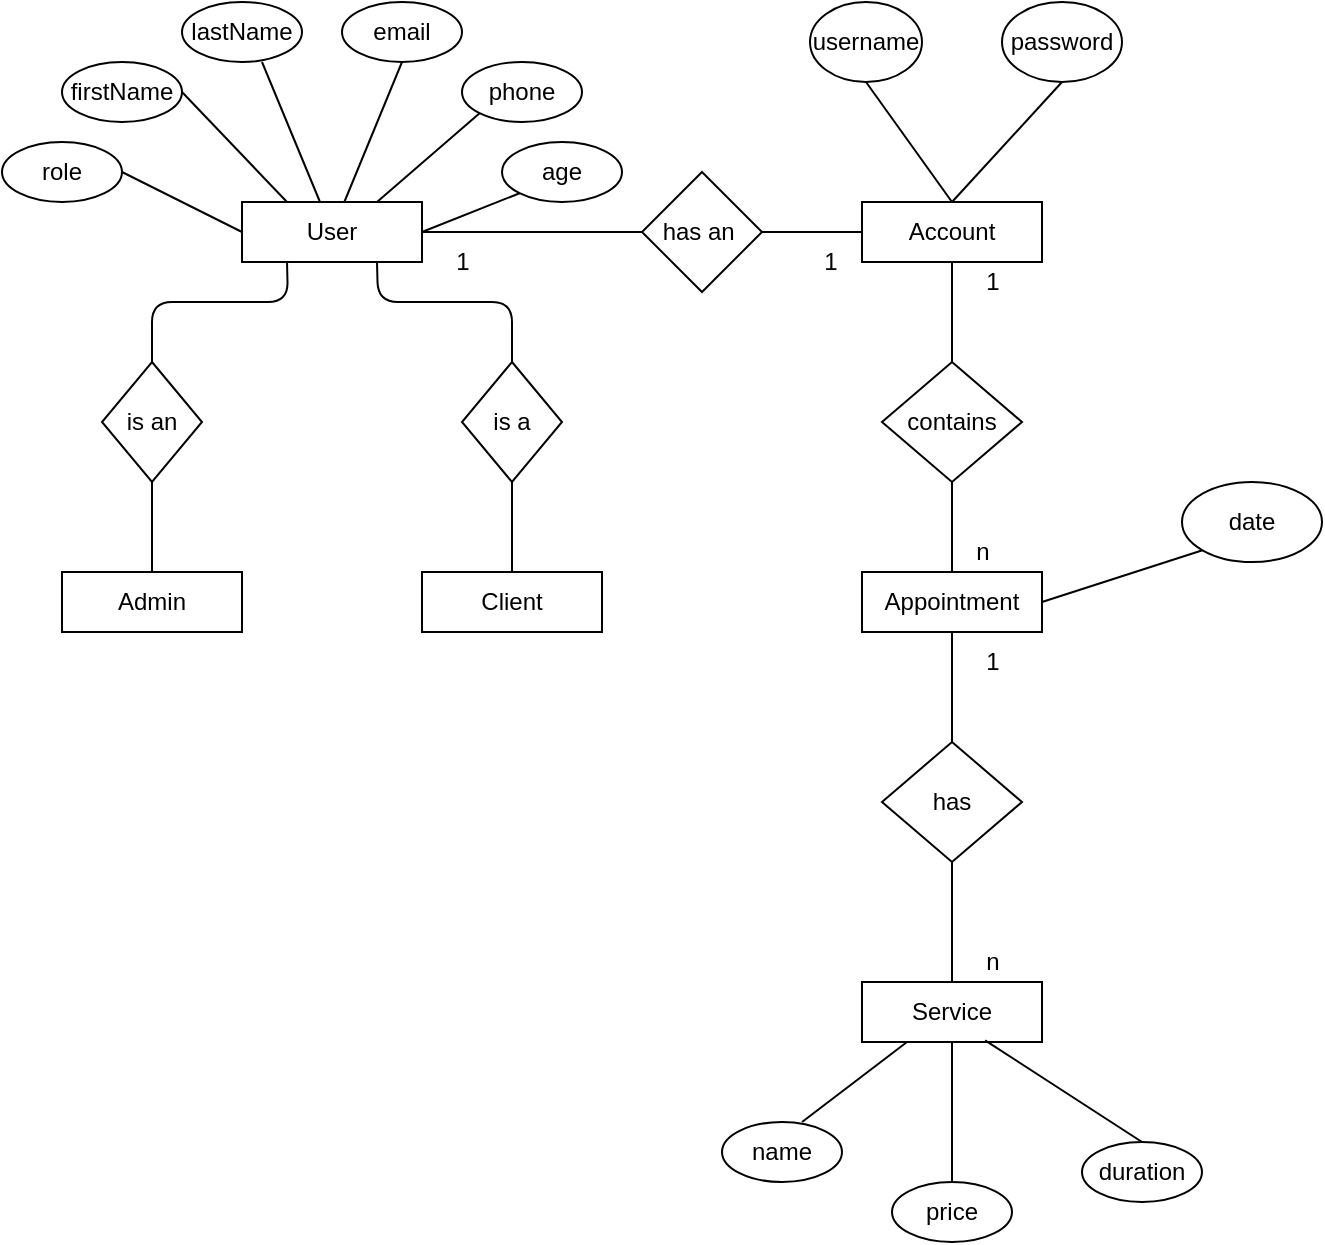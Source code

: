 <mxfile version="14.5.8" type="device"><diagram id="MX1yRGewvtkTQt9ZxUWr" name="Page-1"><mxGraphModel dx="700" dy="569" grid="1" gridSize="10" guides="1" tooltips="1" connect="1" arrows="1" fold="1" page="1" pageScale="1" pageWidth="827" pageHeight="1169" math="0" shadow="0"><root><mxCell id="0"/><mxCell id="1" parent="0"/><mxCell id="FF9OXGuWJW3pzG9au8JO-1" value="User" style="rounded=0;whiteSpace=wrap;html=1;" vertex="1" parent="1"><mxGeometry x="130" y="140" width="90" height="30" as="geometry"/></mxCell><mxCell id="FF9OXGuWJW3pzG9au8JO-2" value="Client" style="rounded=0;whiteSpace=wrap;html=1;" vertex="1" parent="1"><mxGeometry x="220" y="325" width="90" height="30" as="geometry"/></mxCell><mxCell id="FF9OXGuWJW3pzG9au8JO-4" value="Admin" style="rounded=0;whiteSpace=wrap;html=1;" vertex="1" parent="1"><mxGeometry x="40" y="325" width="90" height="30" as="geometry"/></mxCell><mxCell id="FF9OXGuWJW3pzG9au8JO-5" value="Account" style="rounded=0;whiteSpace=wrap;html=1;" vertex="1" parent="1"><mxGeometry x="440" y="140" width="90" height="30" as="geometry"/></mxCell><mxCell id="FF9OXGuWJW3pzG9au8JO-6" value="Appointment" style="rounded=0;whiteSpace=wrap;html=1;" vertex="1" parent="1"><mxGeometry x="440" y="325" width="90" height="30" as="geometry"/></mxCell><mxCell id="FF9OXGuWJW3pzG9au8JO-7" value="Service" style="rounded=0;whiteSpace=wrap;html=1;" vertex="1" parent="1"><mxGeometry x="440" y="530" width="90" height="30" as="geometry"/></mxCell><mxCell id="FF9OXGuWJW3pzG9au8JO-9" value="is an" style="rhombus;whiteSpace=wrap;html=1;" vertex="1" parent="1"><mxGeometry x="60" y="220" width="50" height="60" as="geometry"/></mxCell><mxCell id="FF9OXGuWJW3pzG9au8JO-10" value="is a" style="rhombus;whiteSpace=wrap;html=1;" vertex="1" parent="1"><mxGeometry x="240" y="220" width="50" height="60" as="geometry"/></mxCell><mxCell id="FF9OXGuWJW3pzG9au8JO-11" value="has an&amp;nbsp;" style="rhombus;whiteSpace=wrap;html=1;" vertex="1" parent="1"><mxGeometry x="330" y="125" width="60" height="60" as="geometry"/></mxCell><mxCell id="FF9OXGuWJW3pzG9au8JO-12" value="contains" style="rhombus;whiteSpace=wrap;html=1;" vertex="1" parent="1"><mxGeometry x="450" y="220" width="70" height="60" as="geometry"/></mxCell><mxCell id="FF9OXGuWJW3pzG9au8JO-13" value="has" style="rhombus;whiteSpace=wrap;html=1;" vertex="1" parent="1"><mxGeometry x="450" y="410" width="70" height="60" as="geometry"/></mxCell><mxCell id="FF9OXGuWJW3pzG9au8JO-14" value="role" style="ellipse;whiteSpace=wrap;html=1;" vertex="1" parent="1"><mxGeometry x="10" y="110" width="60" height="30" as="geometry"/></mxCell><mxCell id="FF9OXGuWJW3pzG9au8JO-15" value="firstName" style="ellipse;whiteSpace=wrap;html=1;" vertex="1" parent="1"><mxGeometry x="40" y="70" width="60" height="30" as="geometry"/></mxCell><mxCell id="FF9OXGuWJW3pzG9au8JO-18" value="lastName" style="ellipse;whiteSpace=wrap;html=1;" vertex="1" parent="1"><mxGeometry x="100" y="40" width="60" height="30" as="geometry"/></mxCell><mxCell id="FF9OXGuWJW3pzG9au8JO-19" value="age" style="ellipse;whiteSpace=wrap;html=1;" vertex="1" parent="1"><mxGeometry x="260" y="110" width="60" height="30" as="geometry"/></mxCell><mxCell id="FF9OXGuWJW3pzG9au8JO-20" value="phone" style="ellipse;whiteSpace=wrap;html=1;" vertex="1" parent="1"><mxGeometry x="240" y="70" width="60" height="30" as="geometry"/></mxCell><mxCell id="FF9OXGuWJW3pzG9au8JO-21" value="email" style="ellipse;whiteSpace=wrap;html=1;" vertex="1" parent="1"><mxGeometry x="180" y="40" width="60" height="30" as="geometry"/></mxCell><mxCell id="FF9OXGuWJW3pzG9au8JO-23" value="" style="endArrow=none;html=1;exitX=1;exitY=0.5;exitDx=0;exitDy=0;entryX=0;entryY=0.5;entryDx=0;entryDy=0;" edge="1" parent="1" source="FF9OXGuWJW3pzG9au8JO-14" target="FF9OXGuWJW3pzG9au8JO-1"><mxGeometry width="50" height="50" relative="1" as="geometry"><mxPoint x="240" y="340" as="sourcePoint"/><mxPoint x="290" y="290" as="targetPoint"/></mxGeometry></mxCell><mxCell id="FF9OXGuWJW3pzG9au8JO-24" value="" style="endArrow=none;html=1;exitX=1;exitY=0.5;exitDx=0;exitDy=0;entryX=0.25;entryY=0;entryDx=0;entryDy=0;" edge="1" parent="1" source="FF9OXGuWJW3pzG9au8JO-15" target="FF9OXGuWJW3pzG9au8JO-1"><mxGeometry width="50" height="50" relative="1" as="geometry"><mxPoint x="240" y="340" as="sourcePoint"/><mxPoint x="290" y="290" as="targetPoint"/></mxGeometry></mxCell><mxCell id="FF9OXGuWJW3pzG9au8JO-25" value="" style="endArrow=none;html=1;" edge="1" parent="1"><mxGeometry width="50" height="50" relative="1" as="geometry"><mxPoint x="140" y="70" as="sourcePoint"/><mxPoint x="169" y="140" as="targetPoint"/></mxGeometry></mxCell><mxCell id="FF9OXGuWJW3pzG9au8JO-26" value="" style="endArrow=none;html=1;exitX=0.5;exitY=1;exitDx=0;exitDy=0;" edge="1" parent="1" source="FF9OXGuWJW3pzG9au8JO-21" target="FF9OXGuWJW3pzG9au8JO-1"><mxGeometry width="50" height="50" relative="1" as="geometry"><mxPoint x="240" y="340" as="sourcePoint"/><mxPoint x="290" y="290" as="targetPoint"/></mxGeometry></mxCell><mxCell id="FF9OXGuWJW3pzG9au8JO-27" value="" style="endArrow=none;html=1;entryX=0;entryY=1;entryDx=0;entryDy=0;exitX=0.75;exitY=0;exitDx=0;exitDy=0;" edge="1" parent="1" source="FF9OXGuWJW3pzG9au8JO-1" target="FF9OXGuWJW3pzG9au8JO-20"><mxGeometry width="50" height="50" relative="1" as="geometry"><mxPoint x="240" y="340" as="sourcePoint"/><mxPoint x="290" y="290" as="targetPoint"/></mxGeometry></mxCell><mxCell id="FF9OXGuWJW3pzG9au8JO-28" value="" style="endArrow=none;html=1;entryX=0;entryY=1;entryDx=0;entryDy=0;exitX=1;exitY=0.5;exitDx=0;exitDy=0;" edge="1" parent="1" source="FF9OXGuWJW3pzG9au8JO-1" target="FF9OXGuWJW3pzG9au8JO-19"><mxGeometry width="50" height="50" relative="1" as="geometry"><mxPoint x="240" y="340" as="sourcePoint"/><mxPoint x="290" y="290" as="targetPoint"/></mxGeometry></mxCell><mxCell id="FF9OXGuWJW3pzG9au8JO-29" value="" style="endArrow=none;html=1;exitX=0.25;exitY=1;exitDx=0;exitDy=0;entryX=0.5;entryY=0;entryDx=0;entryDy=0;" edge="1" parent="1" source="FF9OXGuWJW3pzG9au8JO-1" target="FF9OXGuWJW3pzG9au8JO-9"><mxGeometry width="50" height="50" relative="1" as="geometry"><mxPoint x="240" y="340" as="sourcePoint"/><mxPoint x="290" y="290" as="targetPoint"/><Array as="points"><mxPoint x="153" y="190"/><mxPoint x="85" y="190"/></Array></mxGeometry></mxCell><mxCell id="FF9OXGuWJW3pzG9au8JO-30" value="" style="endArrow=none;html=1;exitX=0.5;exitY=1;exitDx=0;exitDy=0;entryX=0.5;entryY=0;entryDx=0;entryDy=0;" edge="1" parent="1" source="FF9OXGuWJW3pzG9au8JO-9" target="FF9OXGuWJW3pzG9au8JO-4"><mxGeometry width="50" height="50" relative="1" as="geometry"><mxPoint x="240" y="340" as="sourcePoint"/><mxPoint x="85" y="320" as="targetPoint"/></mxGeometry></mxCell><mxCell id="FF9OXGuWJW3pzG9au8JO-31" value="" style="endArrow=none;html=1;exitX=0.5;exitY=0;exitDx=0;exitDy=0;entryX=0.5;entryY=1;entryDx=0;entryDy=0;" edge="1" parent="1" source="FF9OXGuWJW3pzG9au8JO-2" target="FF9OXGuWJW3pzG9au8JO-10"><mxGeometry width="50" height="50" relative="1" as="geometry"><mxPoint x="240" y="340" as="sourcePoint"/><mxPoint x="290" y="290" as="targetPoint"/></mxGeometry></mxCell><mxCell id="FF9OXGuWJW3pzG9au8JO-32" value="" style="endArrow=none;html=1;entryX=0.75;entryY=1;entryDx=0;entryDy=0;exitX=0.5;exitY=0;exitDx=0;exitDy=0;" edge="1" parent="1" source="FF9OXGuWJW3pzG9au8JO-10" target="FF9OXGuWJW3pzG9au8JO-1"><mxGeometry width="50" height="50" relative="1" as="geometry"><mxPoint x="240" y="340" as="sourcePoint"/><mxPoint x="290" y="290" as="targetPoint"/><Array as="points"><mxPoint x="265" y="190"/><mxPoint x="198" y="190"/></Array></mxGeometry></mxCell><mxCell id="FF9OXGuWJW3pzG9au8JO-33" value="" style="endArrow=none;html=1;exitX=1;exitY=0.5;exitDx=0;exitDy=0;entryX=0;entryY=0.5;entryDx=0;entryDy=0;" edge="1" parent="1" source="FF9OXGuWJW3pzG9au8JO-1" target="FF9OXGuWJW3pzG9au8JO-11"><mxGeometry width="50" height="50" relative="1" as="geometry"><mxPoint x="240" y="340" as="sourcePoint"/><mxPoint x="290" y="290" as="targetPoint"/></mxGeometry></mxCell><mxCell id="FF9OXGuWJW3pzG9au8JO-34" value="" style="endArrow=none;html=1;exitX=1;exitY=0.5;exitDx=0;exitDy=0;entryX=0;entryY=0.5;entryDx=0;entryDy=0;" edge="1" parent="1" source="FF9OXGuWJW3pzG9au8JO-11" target="FF9OXGuWJW3pzG9au8JO-5"><mxGeometry width="50" height="50" relative="1" as="geometry"><mxPoint x="240" y="340" as="sourcePoint"/><mxPoint x="290" y="290" as="targetPoint"/></mxGeometry></mxCell><mxCell id="FF9OXGuWJW3pzG9au8JO-35" value="" style="endArrow=none;html=1;exitX=0.5;exitY=1;exitDx=0;exitDy=0;entryX=0.5;entryY=0;entryDx=0;entryDy=0;" edge="1" parent="1" source="FF9OXGuWJW3pzG9au8JO-5" target="FF9OXGuWJW3pzG9au8JO-12"><mxGeometry width="50" height="50" relative="1" as="geometry"><mxPoint x="240" y="340" as="sourcePoint"/><mxPoint x="290" y="290" as="targetPoint"/></mxGeometry></mxCell><mxCell id="FF9OXGuWJW3pzG9au8JO-36" value="" style="endArrow=none;html=1;exitX=0.5;exitY=1;exitDx=0;exitDy=0;entryX=0.5;entryY=0;entryDx=0;entryDy=0;" edge="1" parent="1" source="FF9OXGuWJW3pzG9au8JO-12" target="FF9OXGuWJW3pzG9au8JO-6"><mxGeometry width="50" height="50" relative="1" as="geometry"><mxPoint x="240" y="340" as="sourcePoint"/><mxPoint x="485" y="330" as="targetPoint"/></mxGeometry></mxCell><mxCell id="FF9OXGuWJW3pzG9au8JO-37" value="" style="endArrow=none;html=1;exitX=0.5;exitY=1;exitDx=0;exitDy=0;" edge="1" parent="1" source="FF9OXGuWJW3pzG9au8JO-6" target="FF9OXGuWJW3pzG9au8JO-13"><mxGeometry width="50" height="50" relative="1" as="geometry"><mxPoint x="240" y="340" as="sourcePoint"/><mxPoint x="487" y="410" as="targetPoint"/></mxGeometry></mxCell><mxCell id="FF9OXGuWJW3pzG9au8JO-38" value="" style="endArrow=none;html=1;exitX=0.5;exitY=1;exitDx=0;exitDy=0;entryX=0.5;entryY=0;entryDx=0;entryDy=0;" edge="1" parent="1" source="FF9OXGuWJW3pzG9au8JO-13" target="FF9OXGuWJW3pzG9au8JO-7"><mxGeometry width="50" height="50" relative="1" as="geometry"><mxPoint x="240" y="340" as="sourcePoint"/><mxPoint x="290" y="290" as="targetPoint"/></mxGeometry></mxCell><mxCell id="FF9OXGuWJW3pzG9au8JO-39" value="username" style="ellipse;whiteSpace=wrap;html=1;" vertex="1" parent="1"><mxGeometry x="414" y="40" width="56" height="40" as="geometry"/></mxCell><mxCell id="FF9OXGuWJW3pzG9au8JO-40" value="password" style="ellipse;whiteSpace=wrap;html=1;" vertex="1" parent="1"><mxGeometry x="510" y="40" width="60" height="40" as="geometry"/></mxCell><mxCell id="FF9OXGuWJW3pzG9au8JO-41" value="" style="endArrow=none;html=1;entryX=0.5;entryY=1;entryDx=0;entryDy=0;exitX=0.5;exitY=0;exitDx=0;exitDy=0;" edge="1" parent="1" source="FF9OXGuWJW3pzG9au8JO-5" target="FF9OXGuWJW3pzG9au8JO-39"><mxGeometry width="50" height="50" relative="1" as="geometry"><mxPoint x="240" y="340" as="sourcePoint"/><mxPoint x="290" y="290" as="targetPoint"/></mxGeometry></mxCell><mxCell id="FF9OXGuWJW3pzG9au8JO-42" value="" style="endArrow=none;html=1;entryX=0.5;entryY=1;entryDx=0;entryDy=0;exitX=0.5;exitY=0;exitDx=0;exitDy=0;" edge="1" parent="1" source="FF9OXGuWJW3pzG9au8JO-5" target="FF9OXGuWJW3pzG9au8JO-40"><mxGeometry width="50" height="50" relative="1" as="geometry"><mxPoint x="240" y="340" as="sourcePoint"/><mxPoint x="290" y="290" as="targetPoint"/></mxGeometry></mxCell><mxCell id="FF9OXGuWJW3pzG9au8JO-43" value="date" style="ellipse;whiteSpace=wrap;html=1;" vertex="1" parent="1"><mxGeometry x="600" y="280" width="70" height="40" as="geometry"/></mxCell><mxCell id="FF9OXGuWJW3pzG9au8JO-44" value="" style="endArrow=none;html=1;exitX=1;exitY=0.5;exitDx=0;exitDy=0;entryX=0;entryY=1;entryDx=0;entryDy=0;" edge="1" parent="1" source="FF9OXGuWJW3pzG9au8JO-6" target="FF9OXGuWJW3pzG9au8JO-43"><mxGeometry width="50" height="50" relative="1" as="geometry"><mxPoint x="390" y="440" as="sourcePoint"/><mxPoint x="440" y="390" as="targetPoint"/></mxGeometry></mxCell><mxCell id="FF9OXGuWJW3pzG9au8JO-45" value="duration" style="ellipse;whiteSpace=wrap;html=1;" vertex="1" parent="1"><mxGeometry x="550" y="610" width="60" height="30" as="geometry"/></mxCell><mxCell id="FF9OXGuWJW3pzG9au8JO-46" value="price" style="ellipse;whiteSpace=wrap;html=1;" vertex="1" parent="1"><mxGeometry x="455" y="630" width="60" height="30" as="geometry"/></mxCell><mxCell id="FF9OXGuWJW3pzG9au8JO-47" value="name" style="ellipse;whiteSpace=wrap;html=1;" vertex="1" parent="1"><mxGeometry x="370" y="600" width="60" height="30" as="geometry"/></mxCell><mxCell id="FF9OXGuWJW3pzG9au8JO-48" value="" style="endArrow=none;html=1;exitX=0.667;exitY=0;exitDx=0;exitDy=0;entryX=0.25;entryY=1;entryDx=0;entryDy=0;exitPerimeter=0;" edge="1" parent="1" source="FF9OXGuWJW3pzG9au8JO-47" target="FF9OXGuWJW3pzG9au8JO-7"><mxGeometry width="50" height="50" relative="1" as="geometry"><mxPoint x="474" y="950" as="sourcePoint"/><mxPoint x="415.176" y="750" as="targetPoint"/></mxGeometry></mxCell><mxCell id="FF9OXGuWJW3pzG9au8JO-49" value="" style="endArrow=none;html=1;entryX=0.5;entryY=0;entryDx=0;entryDy=0;exitX=0.5;exitY=1;exitDx=0;exitDy=0;" edge="1" parent="1" target="FF9OXGuWJW3pzG9au8JO-46" source="FF9OXGuWJW3pzG9au8JO-7"><mxGeometry width="50" height="50" relative="1" as="geometry"><mxPoint x="431.5" y="750" as="sourcePoint"/><mxPoint x="524" y="900" as="targetPoint"/></mxGeometry></mxCell><mxCell id="FF9OXGuWJW3pzG9au8JO-51" value="" style="endArrow=none;html=1;exitX=0.5;exitY=0;exitDx=0;exitDy=0;entryX=0.684;entryY=0.973;entryDx=0;entryDy=0;entryPerimeter=0;" edge="1" parent="1" source="FF9OXGuWJW3pzG9au8JO-45" target="FF9OXGuWJW3pzG9au8JO-7"><mxGeometry width="50" height="50" relative="1" as="geometry"><mxPoint x="420.02" y="610" as="sourcePoint"/><mxPoint x="472.5" y="570" as="targetPoint"/></mxGeometry></mxCell><mxCell id="FF9OXGuWJW3pzG9au8JO-52" value="1" style="text;html=1;align=center;verticalAlign=middle;resizable=0;points=[];autosize=1;strokeColor=none;" vertex="1" parent="1"><mxGeometry x="230" y="160" width="20" height="20" as="geometry"/></mxCell><mxCell id="FF9OXGuWJW3pzG9au8JO-53" value="1" style="text;html=1;align=center;verticalAlign=middle;resizable=0;points=[];autosize=1;strokeColor=none;" vertex="1" parent="1"><mxGeometry x="414" y="160" width="20" height="20" as="geometry"/></mxCell><mxCell id="FF9OXGuWJW3pzG9au8JO-54" value="1" style="text;html=1;align=center;verticalAlign=middle;resizable=0;points=[];autosize=1;strokeColor=none;" vertex="1" parent="1"><mxGeometry x="495" y="170" width="20" height="20" as="geometry"/></mxCell><mxCell id="FF9OXGuWJW3pzG9au8JO-55" value="n" style="text;html=1;align=center;verticalAlign=middle;resizable=0;points=[];autosize=1;strokeColor=none;" vertex="1" parent="1"><mxGeometry x="490" y="305" width="20" height="20" as="geometry"/></mxCell><mxCell id="FF9OXGuWJW3pzG9au8JO-56" value="n" style="text;html=1;align=center;verticalAlign=middle;resizable=0;points=[];autosize=1;strokeColor=none;" vertex="1" parent="1"><mxGeometry x="495" y="510" width="20" height="20" as="geometry"/></mxCell><mxCell id="FF9OXGuWJW3pzG9au8JO-57" value="1" style="text;html=1;align=center;verticalAlign=middle;resizable=0;points=[];autosize=1;strokeColor=none;" vertex="1" parent="1"><mxGeometry x="495" y="360" width="20" height="20" as="geometry"/></mxCell></root></mxGraphModel></diagram></mxfile>
